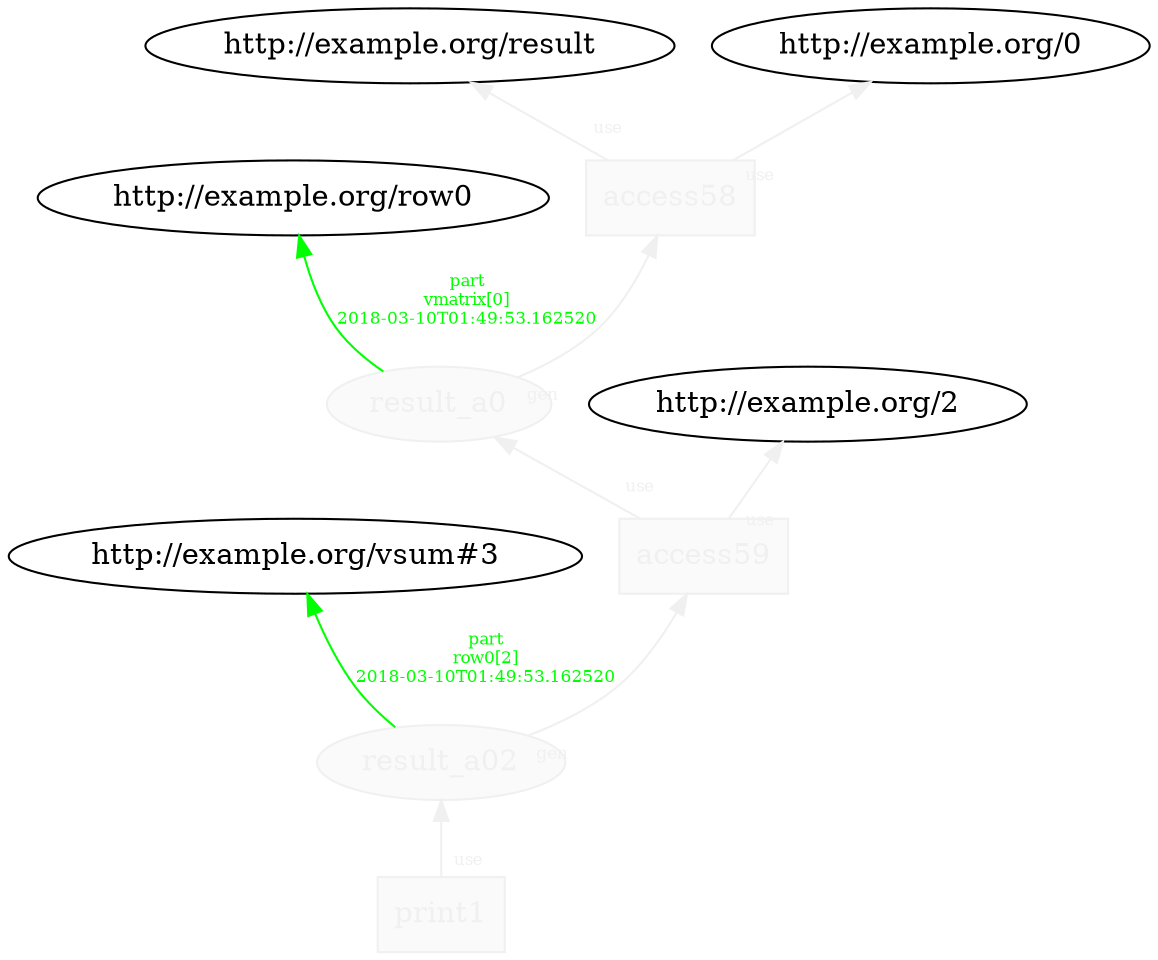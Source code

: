 digraph "PROV" { size="16,12"; rankdir="BT";
"http://example.org/result_a0" [fillcolor="#FAFAFA",color="#F0F0F0",style="filled",fontcolor="#F0F0F0",label="result_a0",URL="http://example.org/result_a0"]
"http://example.org/result_a0" -> "http://example.org/row0" [fontsize="8",distance="1.5",angle="60.0",rotation="20",label="part
vmatrix[0]
2018-03-10T01:49:53.162520",fontcolor="green",color="green"]
"http://example.org/access58" [fillcolor="#FAFAFA",color="#F0F0F0",shape="polygon",sides="4",style="filled",fontcolor="#F0F0F0",label="access58",URL="http://example.org/access58"]
"http://example.org/access58" -> "http://example.org/result" [labelfontsize="8",labeldistance="1.5",labelangle="60.0",rotation="20",taillabel="use",fontcolor="#F0F0F0",color="#F0F0F0"]
"http://example.org/access58" -> "http://example.org/0" [labelfontsize="8",labeldistance="1.5",labelangle="60.0",rotation="20",taillabel="use",fontcolor="#F0F0F0",color="#F0F0F0"]
"http://example.org/result_a0" -> "http://example.org/access58" [labelfontsize="8",labeldistance="1.5",labelangle="60.0",rotation="20",taillabel="gen",fontcolor="#F0F0F0",color="#F0F0F0"]
"http://example.org/result_a02" [fillcolor="#FAFAFA",color="#F0F0F0",style="filled",fontcolor="#F0F0F0",label="result_a02",URL="http://example.org/result_a02"]
"http://example.org/result_a02" -> "http://example.org/vsum#3" [fontsize="8",distance="1.5",angle="60.0",rotation="20",label="part
row0[2]
2018-03-10T01:49:53.162520",fontcolor="green",color="green"]
"http://example.org/access59" [fillcolor="#FAFAFA",color="#F0F0F0",shape="polygon",sides="4",style="filled",fontcolor="#F0F0F0",label="access59",URL="http://example.org/access59"]
"http://example.org/access59" -> "http://example.org/result_a0" [labelfontsize="8",labeldistance="1.5",labelangle="60.0",rotation="20",taillabel="use",fontcolor="#F0F0F0",color="#F0F0F0"]
"http://example.org/access59" -> "http://example.org/2" [labelfontsize="8",labeldistance="1.5",labelangle="60.0",rotation="20",taillabel="use",fontcolor="#F0F0F0",color="#F0F0F0"]
"http://example.org/result_a02" -> "http://example.org/access59" [labelfontsize="8",labeldistance="1.5",labelangle="60.0",rotation="20",taillabel="gen",fontcolor="#F0F0F0",color="#F0F0F0"]
"http://example.org/print1" [fillcolor="#FAFAFA",color="#F0F0F0",shape="polygon",sides="4",style="filled",fontcolor="#F0F0F0",label="print1",URL="http://example.org/print1"]
"http://example.org/print1" -> "http://example.org/result_a02" [labelfontsize="8",labeldistance="1.5",labelangle="60.0",rotation="20",taillabel="use",fontcolor="#F0F0F0",color="#F0F0F0"]
}